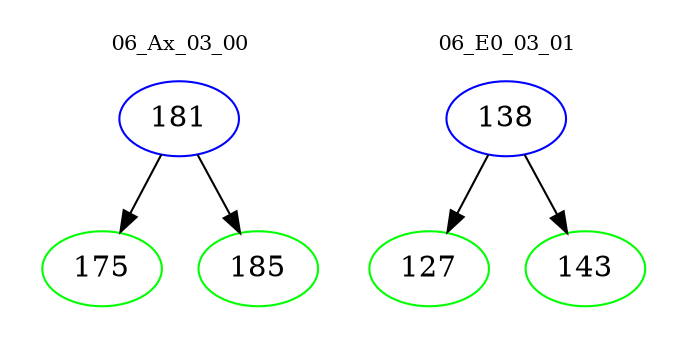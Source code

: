 digraph{
subgraph cluster_0 {
color = white
label = "06_Ax_03_00";
fontsize=10;
T0_181 [label="181", color="blue"]
T0_181 -> T0_175 [color="black"]
T0_175 [label="175", color="green"]
T0_181 -> T0_185 [color="black"]
T0_185 [label="185", color="green"]
}
subgraph cluster_1 {
color = white
label = "06_E0_03_01";
fontsize=10;
T1_138 [label="138", color="blue"]
T1_138 -> T1_127 [color="black"]
T1_127 [label="127", color="green"]
T1_138 -> T1_143 [color="black"]
T1_143 [label="143", color="green"]
}
}
